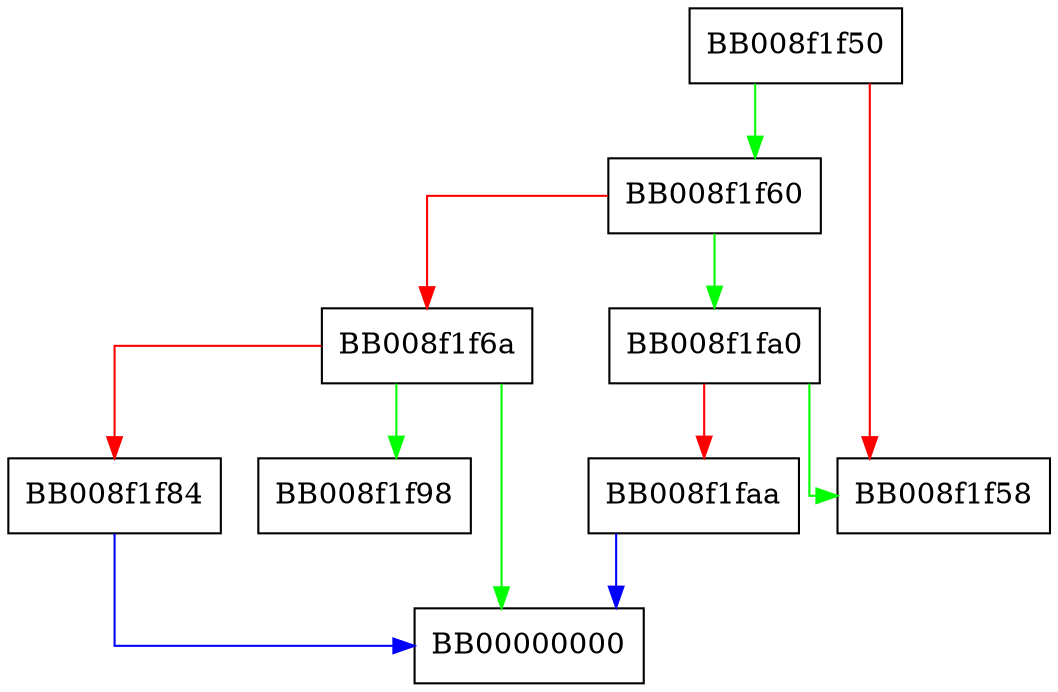 digraph _dl_tlsdesc_resolve_hold_fixup {
  node [shape="box"];
  graph [splines=ortho];
  BB008f1f50 -> BB008f1f60 [color="green"];
  BB008f1f50 -> BB008f1f58 [color="red"];
  BB008f1f60 -> BB008f1fa0 [color="green"];
  BB008f1f60 -> BB008f1f6a [color="red"];
  BB008f1f6a -> BB00000000 [color="green"];
  BB008f1f6a -> BB008f1f98 [color="green"];
  BB008f1f6a -> BB008f1f84 [color="red"];
  BB008f1f84 -> BB00000000 [color="blue"];
  BB008f1fa0 -> BB008f1f58 [color="green"];
  BB008f1fa0 -> BB008f1faa [color="red"];
  BB008f1faa -> BB00000000 [color="blue"];
}